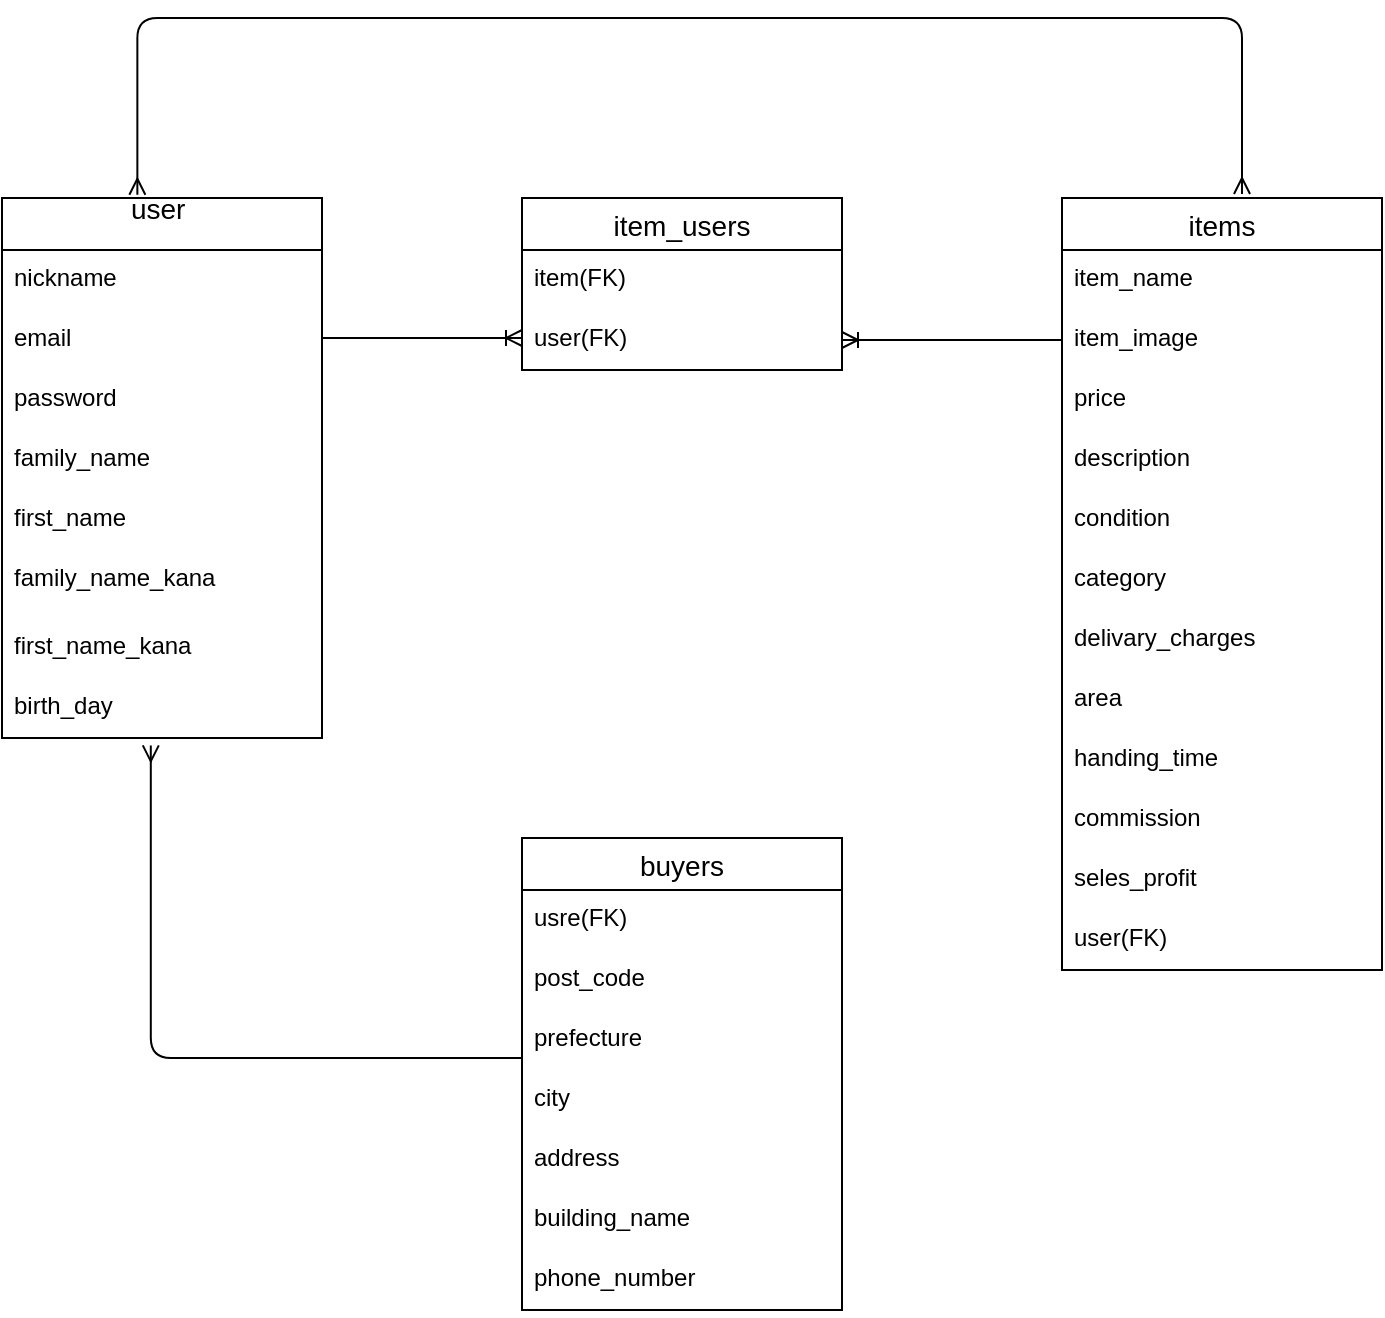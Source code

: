 <mxfile>
    <diagram id="j0ihMpuSR8tsATjLAYnK" name="ページ1">
        <mxGraphModel dx="871" dy="494" grid="1" gridSize="10" guides="1" tooltips="1" connect="1" arrows="1" fold="1" page="1" pageScale="1" pageWidth="827" pageHeight="1169" math="0" shadow="0">
            <root>
                <mxCell id="0"/>
                <mxCell id="1" parent="0"/>
                <mxCell id="4" value="user &#10;" style="swimlane;fontStyle=0;childLayout=stackLayout;horizontal=1;startSize=26;horizontalStack=0;resizeParent=1;resizeParentMax=0;resizeLast=0;collapsible=1;marginBottom=0;align=center;fontSize=14;" vertex="1" parent="1">
                    <mxGeometry x="90" y="170" width="160" height="270" as="geometry"/>
                </mxCell>
                <mxCell id="5" value="nickname" style="text;strokeColor=none;fillColor=none;spacingLeft=4;spacingRight=4;overflow=hidden;rotatable=0;points=[[0,0.5],[1,0.5]];portConstraint=eastwest;fontSize=12;" vertex="1" parent="4">
                    <mxGeometry y="26" width="160" height="30" as="geometry"/>
                </mxCell>
                <mxCell id="82" value="email" style="text;strokeColor=none;fillColor=none;spacingLeft=4;spacingRight=4;overflow=hidden;rotatable=0;points=[[0,0.5],[1,0.5]];portConstraint=eastwest;fontSize=12;" vertex="1" parent="4">
                    <mxGeometry y="56" width="160" height="30" as="geometry"/>
                </mxCell>
                <mxCell id="84" value="password" style="text;strokeColor=none;fillColor=none;spacingLeft=4;spacingRight=4;overflow=hidden;rotatable=0;points=[[0,0.5],[1,0.5]];portConstraint=eastwest;fontSize=12;" vertex="1" parent="4">
                    <mxGeometry y="86" width="160" height="30" as="geometry"/>
                </mxCell>
                <mxCell id="6" value="family_name" style="text;strokeColor=none;fillColor=none;spacingLeft=4;spacingRight=4;overflow=hidden;rotatable=0;points=[[0,0.5],[1,0.5]];portConstraint=eastwest;fontSize=12;" vertex="1" parent="4">
                    <mxGeometry y="116" width="160" height="30" as="geometry"/>
                </mxCell>
                <mxCell id="80" value="first_name" style="text;strokeColor=none;fillColor=none;spacingLeft=4;spacingRight=4;overflow=hidden;rotatable=0;points=[[0,0.5],[1,0.5]];portConstraint=eastwest;fontSize=12;" vertex="1" parent="4">
                    <mxGeometry y="146" width="160" height="30" as="geometry"/>
                </mxCell>
                <mxCell id="83" value="family_name_kana" style="text;strokeColor=none;fillColor=none;spacingLeft=4;spacingRight=4;overflow=hidden;rotatable=0;points=[[0,0.5],[1,0.5]];portConstraint=eastwest;fontSize=12;" vertex="1" parent="4">
                    <mxGeometry y="176" width="160" height="34" as="geometry"/>
                </mxCell>
                <mxCell id="81" value="first_name_kana" style="text;strokeColor=none;fillColor=none;spacingLeft=4;spacingRight=4;overflow=hidden;rotatable=0;points=[[0,0.5],[1,0.5]];portConstraint=eastwest;fontSize=12;" vertex="1" parent="4">
                    <mxGeometry y="210" width="160" height="30" as="geometry"/>
                </mxCell>
                <mxCell id="7" value="birth_day" style="text;strokeColor=none;fillColor=none;spacingLeft=4;spacingRight=4;overflow=hidden;rotatable=0;points=[[0,0.5],[1,0.5]];portConstraint=eastwest;fontSize=12;" vertex="1" parent="4">
                    <mxGeometry y="240" width="160" height="30" as="geometry"/>
                </mxCell>
                <mxCell id="87" value="item_users" style="swimlane;fontStyle=0;childLayout=stackLayout;horizontal=1;startSize=26;horizontalStack=0;resizeParent=1;resizeParentMax=0;resizeLast=0;collapsible=1;marginBottom=0;align=center;fontSize=14;" vertex="1" parent="1">
                    <mxGeometry x="350" y="170" width="160" height="86" as="geometry"/>
                </mxCell>
                <mxCell id="88" value="item(FK)" style="text;strokeColor=none;fillColor=none;spacingLeft=4;spacingRight=4;overflow=hidden;rotatable=0;points=[[0,0.5],[1,0.5]];portConstraint=eastwest;fontSize=12;" vertex="1" parent="87">
                    <mxGeometry y="26" width="160" height="30" as="geometry"/>
                </mxCell>
                <mxCell id="89" value="user(FK)" style="text;strokeColor=none;fillColor=none;spacingLeft=4;spacingRight=4;overflow=hidden;rotatable=0;points=[[0,0.5],[1,0.5]];portConstraint=eastwest;fontSize=12;" vertex="1" parent="87">
                    <mxGeometry y="56" width="160" height="30" as="geometry"/>
                </mxCell>
                <mxCell id="91" value="items" style="swimlane;fontStyle=0;childLayout=stackLayout;horizontal=1;startSize=26;horizontalStack=0;resizeParent=1;resizeParentMax=0;resizeLast=0;collapsible=1;marginBottom=0;align=center;fontSize=14;" vertex="1" parent="1">
                    <mxGeometry x="620" y="170" width="160" height="386" as="geometry"/>
                </mxCell>
                <mxCell id="92" value="item_name" style="text;strokeColor=none;fillColor=none;spacingLeft=4;spacingRight=4;overflow=hidden;rotatable=0;points=[[0,0.5],[1,0.5]];portConstraint=eastwest;fontSize=12;" vertex="1" parent="91">
                    <mxGeometry y="26" width="160" height="30" as="geometry"/>
                </mxCell>
                <mxCell id="120" value="item_image" style="text;strokeColor=none;fillColor=none;spacingLeft=4;spacingRight=4;overflow=hidden;rotatable=0;points=[[0,0.5],[1,0.5]];portConstraint=eastwest;fontSize=12;" vertex="1" parent="91">
                    <mxGeometry y="56" width="160" height="30" as="geometry"/>
                </mxCell>
                <mxCell id="99" value="price" style="text;strokeColor=none;fillColor=none;spacingLeft=4;spacingRight=4;overflow=hidden;rotatable=0;points=[[0,0.5],[1,0.5]];portConstraint=eastwest;fontSize=12;" vertex="1" parent="91">
                    <mxGeometry y="86" width="160" height="30" as="geometry"/>
                </mxCell>
                <mxCell id="101" value="description" style="text;strokeColor=none;fillColor=none;spacingLeft=4;spacingRight=4;overflow=hidden;rotatable=0;points=[[0,0.5],[1,0.5]];portConstraint=eastwest;fontSize=12;" vertex="1" parent="91">
                    <mxGeometry y="116" width="160" height="30" as="geometry"/>
                </mxCell>
                <mxCell id="93" value="condition" style="text;strokeColor=none;fillColor=none;spacingLeft=4;spacingRight=4;overflow=hidden;rotatable=0;points=[[0,0.5],[1,0.5]];portConstraint=eastwest;fontSize=12;" vertex="1" parent="91">
                    <mxGeometry y="146" width="160" height="30" as="geometry"/>
                </mxCell>
                <mxCell id="105" value="category" style="text;strokeColor=none;fillColor=none;spacingLeft=4;spacingRight=4;overflow=hidden;rotatable=0;points=[[0,0.5],[1,0.5]];portConstraint=eastwest;fontSize=12;" vertex="1" parent="91">
                    <mxGeometry y="176" width="160" height="30" as="geometry"/>
                </mxCell>
                <mxCell id="102" value="delivary_charges" style="text;strokeColor=none;fillColor=none;spacingLeft=4;spacingRight=4;overflow=hidden;rotatable=0;points=[[0,0.5],[1,0.5]];portConstraint=eastwest;fontSize=12;" vertex="1" parent="91">
                    <mxGeometry y="206" width="160" height="30" as="geometry"/>
                </mxCell>
                <mxCell id="104" value="area" style="text;strokeColor=none;fillColor=none;spacingLeft=4;spacingRight=4;overflow=hidden;rotatable=0;points=[[0,0.5],[1,0.5]];portConstraint=eastwest;fontSize=12;" vertex="1" parent="91">
                    <mxGeometry y="236" width="160" height="30" as="geometry"/>
                </mxCell>
                <mxCell id="100" value="handing_time" style="text;strokeColor=none;fillColor=none;spacingLeft=4;spacingRight=4;overflow=hidden;rotatable=0;points=[[0,0.5],[1,0.5]];portConstraint=eastwest;fontSize=12;" vertex="1" parent="91">
                    <mxGeometry y="266" width="160" height="30" as="geometry"/>
                </mxCell>
                <mxCell id="106" value="commission" style="text;strokeColor=none;fillColor=none;spacingLeft=4;spacingRight=4;overflow=hidden;rotatable=0;points=[[0,0.5],[1,0.5]];portConstraint=eastwest;fontSize=12;" vertex="1" parent="91">
                    <mxGeometry y="296" width="160" height="30" as="geometry"/>
                </mxCell>
                <mxCell id="103" value="seles_profit" style="text;strokeColor=none;fillColor=none;spacingLeft=4;spacingRight=4;overflow=hidden;rotatable=0;points=[[0,0.5],[1,0.5]];portConstraint=eastwest;fontSize=12;" vertex="1" parent="91">
                    <mxGeometry y="326" width="160" height="30" as="geometry"/>
                </mxCell>
                <mxCell id="94" value="user(FK)" style="text;strokeColor=none;fillColor=none;spacingLeft=4;spacingRight=4;overflow=hidden;rotatable=0;points=[[0,0.5],[1,0.5]];portConstraint=eastwest;fontSize=12;" vertex="1" parent="91">
                    <mxGeometry y="356" width="160" height="30" as="geometry"/>
                </mxCell>
                <mxCell id="95" value="buyers" style="swimlane;fontStyle=0;childLayout=stackLayout;horizontal=1;startSize=26;horizontalStack=0;resizeParent=1;resizeParentMax=0;resizeLast=0;collapsible=1;marginBottom=0;align=center;fontSize=14;" vertex="1" parent="1">
                    <mxGeometry x="350" y="490" width="160" height="236" as="geometry"/>
                </mxCell>
                <mxCell id="96" value="usre(FK)" style="text;strokeColor=none;fillColor=none;spacingLeft=4;spacingRight=4;overflow=hidden;rotatable=0;points=[[0,0.5],[1,0.5]];portConstraint=eastwest;fontSize=12;" vertex="1" parent="95">
                    <mxGeometry y="26" width="160" height="30" as="geometry"/>
                </mxCell>
                <mxCell id="114" value="post_code" style="text;strokeColor=none;fillColor=none;spacingLeft=4;spacingRight=4;overflow=hidden;rotatable=0;points=[[0,0.5],[1,0.5]];portConstraint=eastwest;fontSize=12;" vertex="1" parent="95">
                    <mxGeometry y="56" width="160" height="30" as="geometry"/>
                </mxCell>
                <mxCell id="112" value="prefecture" style="text;strokeColor=none;fillColor=none;spacingLeft=4;spacingRight=4;overflow=hidden;rotatable=0;points=[[0,0.5],[1,0.5]];portConstraint=eastwest;fontSize=12;" vertex="1" parent="95">
                    <mxGeometry y="86" width="160" height="30" as="geometry"/>
                </mxCell>
                <mxCell id="108" value="city" style="text;strokeColor=none;fillColor=none;spacingLeft=4;spacingRight=4;overflow=hidden;rotatable=0;points=[[0,0.5],[1,0.5]];portConstraint=eastwest;fontSize=12;" vertex="1" parent="95">
                    <mxGeometry y="116" width="160" height="30" as="geometry"/>
                </mxCell>
                <mxCell id="109" value="address" style="text;strokeColor=none;fillColor=none;spacingLeft=4;spacingRight=4;overflow=hidden;rotatable=0;points=[[0,0.5],[1,0.5]];portConstraint=eastwest;fontSize=12;" vertex="1" parent="95">
                    <mxGeometry y="146" width="160" height="30" as="geometry"/>
                </mxCell>
                <mxCell id="107" value="building_name" style="text;strokeColor=none;fillColor=none;spacingLeft=4;spacingRight=4;overflow=hidden;rotatable=0;points=[[0,0.5],[1,0.5]];portConstraint=eastwest;fontSize=12;" vertex="1" parent="95">
                    <mxGeometry y="176" width="160" height="30" as="geometry"/>
                </mxCell>
                <mxCell id="97" value="phone_number" style="text;strokeColor=none;fillColor=none;spacingLeft=4;spacingRight=4;overflow=hidden;rotatable=0;points=[[0,0.5],[1,0.5]];portConstraint=eastwest;fontSize=12;" vertex="1" parent="95">
                    <mxGeometry y="206" width="160" height="30" as="geometry"/>
                </mxCell>
                <mxCell id="115" value="" style="fontSize=12;html=1;endArrow=ERoneToMany;" edge="1" parent="1">
                    <mxGeometry width="100" height="100" relative="1" as="geometry">
                        <mxPoint x="250" y="240" as="sourcePoint"/>
                        <mxPoint x="350" y="240" as="targetPoint"/>
                        <Array as="points">
                            <mxPoint x="280" y="240"/>
                            <mxPoint x="300" y="240"/>
                        </Array>
                    </mxGeometry>
                </mxCell>
                <mxCell id="117" value="" style="fontSize=12;html=1;endArrow=ERoneToMany;exitX=0;exitY=0.5;exitDx=0;exitDy=0;entryX=1;entryY=0.5;entryDx=0;entryDy=0;" edge="1" parent="1" source="120" target="89">
                    <mxGeometry width="100" height="100" relative="1" as="geometry">
                        <mxPoint x="550" y="330" as="sourcePoint"/>
                        <mxPoint x="380" y="380" as="targetPoint"/>
                    </mxGeometry>
                </mxCell>
                <mxCell id="118" value="" style="fontSize=12;html=1;endArrow=ERmany;entryX=0.465;entryY=1.123;entryDx=0;entryDy=0;entryPerimeter=0;edgeStyle=orthogonalEdgeStyle;elbow=vertical;" edge="1" parent="1" target="7">
                    <mxGeometry width="100" height="100" relative="1" as="geometry">
                        <mxPoint x="350" y="600" as="sourcePoint"/>
                        <mxPoint x="120" y="460" as="targetPoint"/>
                        <Array as="points">
                            <mxPoint x="164" y="600"/>
                        </Array>
                    </mxGeometry>
                </mxCell>
                <mxCell id="119" value="" style="edgeStyle=elbowEdgeStyle;fontSize=12;html=1;endArrow=ERmany;startArrow=ERmany;elbow=vertical;exitX=0.423;exitY=-0.006;exitDx=0;exitDy=0;exitPerimeter=0;" edge="1" parent="1" source="4">
                    <mxGeometry width="100" height="100" relative="1" as="geometry">
                        <mxPoint x="490" y="480" as="sourcePoint"/>
                        <mxPoint x="710" y="168" as="targetPoint"/>
                        <Array as="points">
                            <mxPoint x="470" y="80"/>
                            <mxPoint x="520" y="120"/>
                        </Array>
                    </mxGeometry>
                </mxCell>
            </root>
        </mxGraphModel>
    </diagram>
</mxfile>